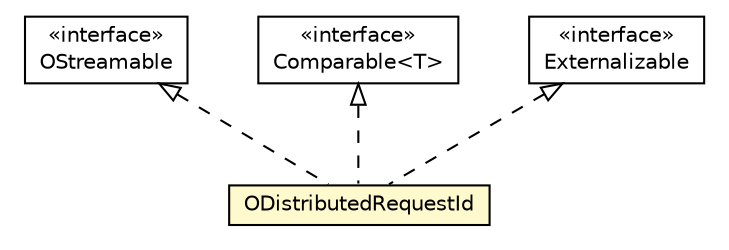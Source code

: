 #!/usr/local/bin/dot
#
# Class diagram 
# Generated by UMLGraph version R5_6-24-gf6e263 (http://www.umlgraph.org/)
#

digraph G {
	edge [fontname="Helvetica",fontsize=10,labelfontname="Helvetica",labelfontsize=10];
	node [fontname="Helvetica",fontsize=10,shape=plaintext];
	nodesep=0.25;
	ranksep=0.5;
	// com.orientechnologies.orient.core.serialization.OStreamable
	c1557616 [label=<<table title="com.orientechnologies.orient.core.serialization.OStreamable" border="0" cellborder="1" cellspacing="0" cellpadding="2" port="p" href="../../core/serialization/OStreamable.html">
		<tr><td><table border="0" cellspacing="0" cellpadding="1">
<tr><td align="center" balign="center"> &#171;interface&#187; </td></tr>
<tr><td align="center" balign="center"> OStreamable </td></tr>
		</table></td></tr>
		</table>>, URL="../../core/serialization/OStreamable.html", fontname="Helvetica", fontcolor="black", fontsize=10.0];
	// com.orientechnologies.orient.server.distributed.ODistributedRequestId
	c1558249 [label=<<table title="com.orientechnologies.orient.server.distributed.ODistributedRequestId" border="0" cellborder="1" cellspacing="0" cellpadding="2" port="p" bgcolor="lemonChiffon" href="./ODistributedRequestId.html">
		<tr><td><table border="0" cellspacing="0" cellpadding="1">
<tr><td align="center" balign="center"> ODistributedRequestId </td></tr>
		</table></td></tr>
		</table>>, URL="./ODistributedRequestId.html", fontname="Helvetica", fontcolor="black", fontsize=10.0];
	//com.orientechnologies.orient.server.distributed.ODistributedRequestId implements java.lang.Comparable<T>
	c1558696:p -> c1558249:p [dir=back,arrowtail=empty,style=dashed];
	//com.orientechnologies.orient.server.distributed.ODistributedRequestId implements com.orientechnologies.orient.core.serialization.OStreamable
	c1557616:p -> c1558249:p [dir=back,arrowtail=empty,style=dashed];
	//com.orientechnologies.orient.server.distributed.ODistributedRequestId implements java.io.Externalizable
	c1558697:p -> c1558249:p [dir=back,arrowtail=empty,style=dashed];
	// java.lang.Comparable<T>
	c1558696 [label=<<table title="java.lang.Comparable" border="0" cellborder="1" cellspacing="0" cellpadding="2" port="p" href="http://java.sun.com/j2se/1.4.2/docs/api/java/lang/Comparable.html">
		<tr><td><table border="0" cellspacing="0" cellpadding="1">
<tr><td align="center" balign="center"> &#171;interface&#187; </td></tr>
<tr><td align="center" balign="center"> Comparable&lt;T&gt; </td></tr>
		</table></td></tr>
		</table>>, URL="http://java.sun.com/j2se/1.4.2/docs/api/java/lang/Comparable.html", fontname="Helvetica", fontcolor="black", fontsize=10.0];
	// java.io.Externalizable
	c1558697 [label=<<table title="java.io.Externalizable" border="0" cellborder="1" cellspacing="0" cellpadding="2" port="p" href="http://java.sun.com/j2se/1.4.2/docs/api/java/io/Externalizable.html">
		<tr><td><table border="0" cellspacing="0" cellpadding="1">
<tr><td align="center" balign="center"> &#171;interface&#187; </td></tr>
<tr><td align="center" balign="center"> Externalizable </td></tr>
		</table></td></tr>
		</table>>, URL="http://java.sun.com/j2se/1.4.2/docs/api/java/io/Externalizable.html", fontname="Helvetica", fontcolor="black", fontsize=10.0];
}

